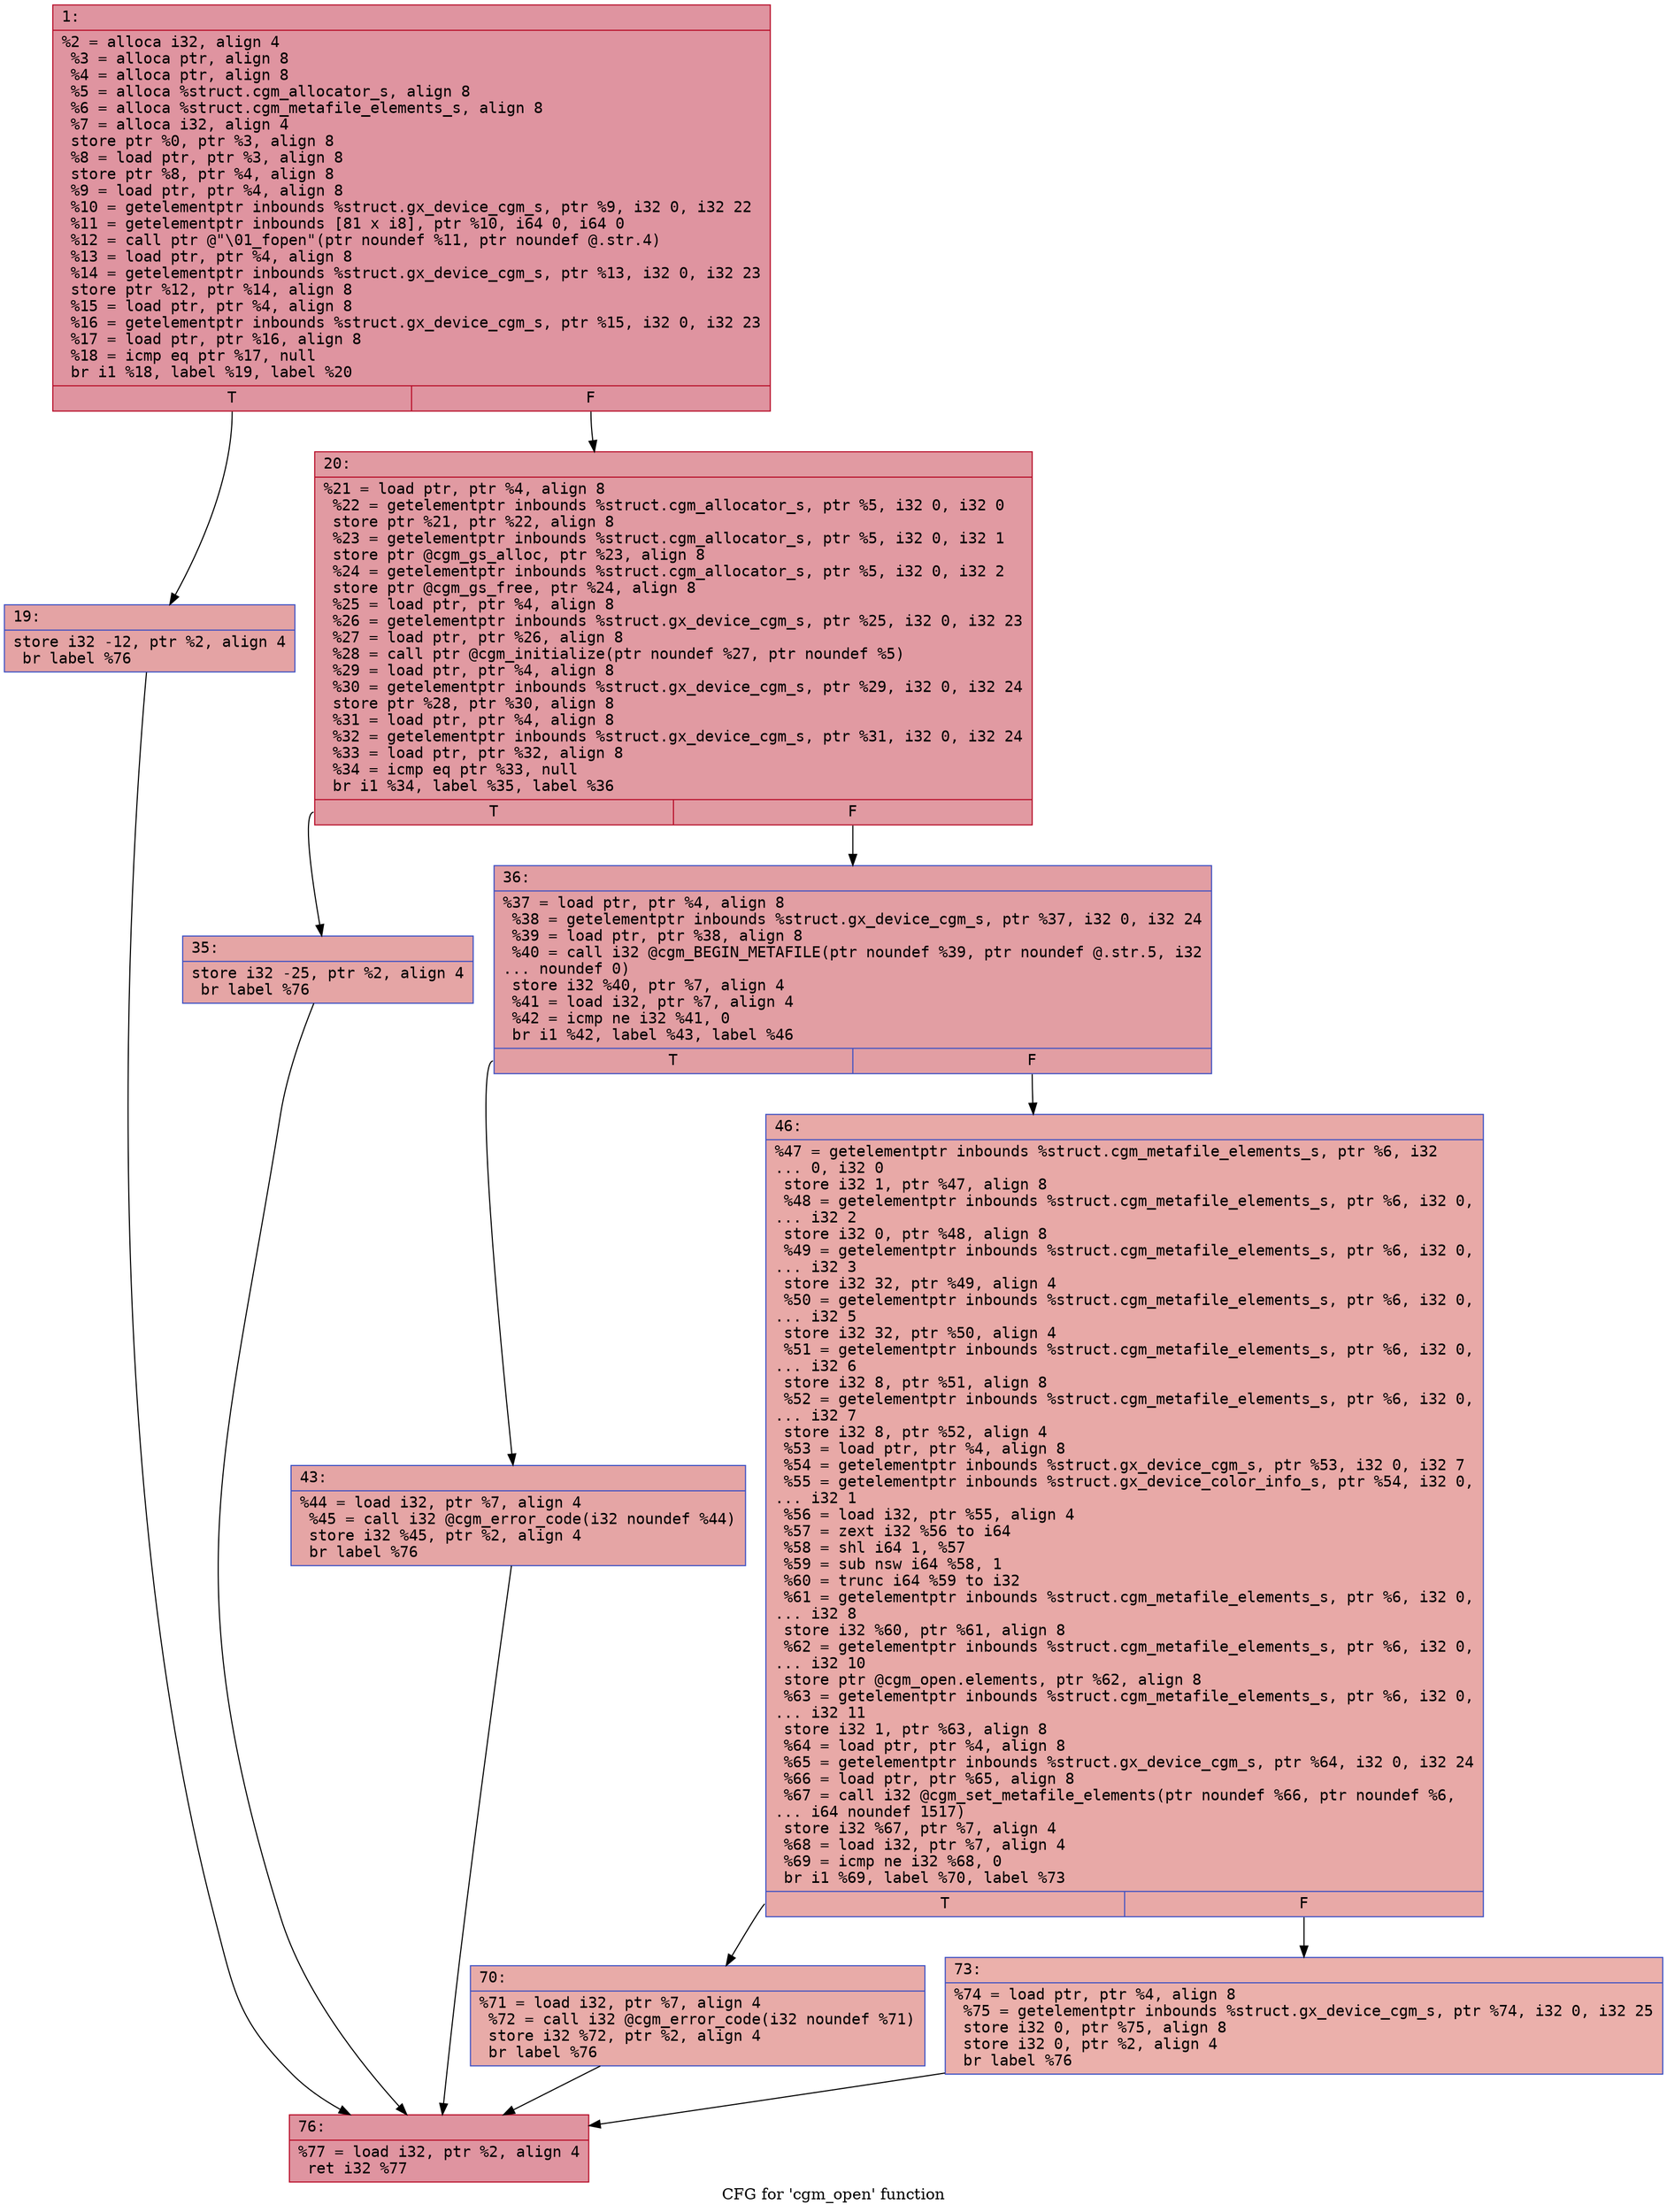 digraph "CFG for 'cgm_open' function" {
	label="CFG for 'cgm_open' function";

	Node0x6000016963a0 [shape=record,color="#b70d28ff", style=filled, fillcolor="#b70d2870" fontname="Courier",label="{1:\l|  %2 = alloca i32, align 4\l  %3 = alloca ptr, align 8\l  %4 = alloca ptr, align 8\l  %5 = alloca %struct.cgm_allocator_s, align 8\l  %6 = alloca %struct.cgm_metafile_elements_s, align 8\l  %7 = alloca i32, align 4\l  store ptr %0, ptr %3, align 8\l  %8 = load ptr, ptr %3, align 8\l  store ptr %8, ptr %4, align 8\l  %9 = load ptr, ptr %4, align 8\l  %10 = getelementptr inbounds %struct.gx_device_cgm_s, ptr %9, i32 0, i32 22\l  %11 = getelementptr inbounds [81 x i8], ptr %10, i64 0, i64 0\l  %12 = call ptr @\"\\01_fopen\"(ptr noundef %11, ptr noundef @.str.4)\l  %13 = load ptr, ptr %4, align 8\l  %14 = getelementptr inbounds %struct.gx_device_cgm_s, ptr %13, i32 0, i32 23\l  store ptr %12, ptr %14, align 8\l  %15 = load ptr, ptr %4, align 8\l  %16 = getelementptr inbounds %struct.gx_device_cgm_s, ptr %15, i32 0, i32 23\l  %17 = load ptr, ptr %16, align 8\l  %18 = icmp eq ptr %17, null\l  br i1 %18, label %19, label %20\l|{<s0>T|<s1>F}}"];
	Node0x6000016963a0:s0 -> Node0x6000016963f0[tooltip="1 -> 19\nProbability 37.50%" ];
	Node0x6000016963a0:s1 -> Node0x600001696440[tooltip="1 -> 20\nProbability 62.50%" ];
	Node0x6000016963f0 [shape=record,color="#3d50c3ff", style=filled, fillcolor="#c32e3170" fontname="Courier",label="{19:\l|  store i32 -12, ptr %2, align 4\l  br label %76\l}"];
	Node0x6000016963f0 -> Node0x600001696670[tooltip="19 -> 76\nProbability 100.00%" ];
	Node0x600001696440 [shape=record,color="#b70d28ff", style=filled, fillcolor="#bb1b2c70" fontname="Courier",label="{20:\l|  %21 = load ptr, ptr %4, align 8\l  %22 = getelementptr inbounds %struct.cgm_allocator_s, ptr %5, i32 0, i32 0\l  store ptr %21, ptr %22, align 8\l  %23 = getelementptr inbounds %struct.cgm_allocator_s, ptr %5, i32 0, i32 1\l  store ptr @cgm_gs_alloc, ptr %23, align 8\l  %24 = getelementptr inbounds %struct.cgm_allocator_s, ptr %5, i32 0, i32 2\l  store ptr @cgm_gs_free, ptr %24, align 8\l  %25 = load ptr, ptr %4, align 8\l  %26 = getelementptr inbounds %struct.gx_device_cgm_s, ptr %25, i32 0, i32 23\l  %27 = load ptr, ptr %26, align 8\l  %28 = call ptr @cgm_initialize(ptr noundef %27, ptr noundef %5)\l  %29 = load ptr, ptr %4, align 8\l  %30 = getelementptr inbounds %struct.gx_device_cgm_s, ptr %29, i32 0, i32 24\l  store ptr %28, ptr %30, align 8\l  %31 = load ptr, ptr %4, align 8\l  %32 = getelementptr inbounds %struct.gx_device_cgm_s, ptr %31, i32 0, i32 24\l  %33 = load ptr, ptr %32, align 8\l  %34 = icmp eq ptr %33, null\l  br i1 %34, label %35, label %36\l|{<s0>T|<s1>F}}"];
	Node0x600001696440:s0 -> Node0x600001696490[tooltip="20 -> 35\nProbability 37.50%" ];
	Node0x600001696440:s1 -> Node0x6000016964e0[tooltip="20 -> 36\nProbability 62.50%" ];
	Node0x600001696490 [shape=record,color="#3d50c3ff", style=filled, fillcolor="#c5333470" fontname="Courier",label="{35:\l|  store i32 -25, ptr %2, align 4\l  br label %76\l}"];
	Node0x600001696490 -> Node0x600001696670[tooltip="35 -> 76\nProbability 100.00%" ];
	Node0x6000016964e0 [shape=record,color="#3d50c3ff", style=filled, fillcolor="#be242e70" fontname="Courier",label="{36:\l|  %37 = load ptr, ptr %4, align 8\l  %38 = getelementptr inbounds %struct.gx_device_cgm_s, ptr %37, i32 0, i32 24\l  %39 = load ptr, ptr %38, align 8\l  %40 = call i32 @cgm_BEGIN_METAFILE(ptr noundef %39, ptr noundef @.str.5, i32\l... noundef 0)\l  store i32 %40, ptr %7, align 4\l  %41 = load i32, ptr %7, align 4\l  %42 = icmp ne i32 %41, 0\l  br i1 %42, label %43, label %46\l|{<s0>T|<s1>F}}"];
	Node0x6000016964e0:s0 -> Node0x600001696530[tooltip="36 -> 43\nProbability 62.50%" ];
	Node0x6000016964e0:s1 -> Node0x600001696580[tooltip="36 -> 46\nProbability 37.50%" ];
	Node0x600001696530 [shape=record,color="#3d50c3ff", style=filled, fillcolor="#c5333470" fontname="Courier",label="{43:\l|  %44 = load i32, ptr %7, align 4\l  %45 = call i32 @cgm_error_code(i32 noundef %44)\l  store i32 %45, ptr %2, align 4\l  br label %76\l}"];
	Node0x600001696530 -> Node0x600001696670[tooltip="43 -> 76\nProbability 100.00%" ];
	Node0x600001696580 [shape=record,color="#3d50c3ff", style=filled, fillcolor="#ca3b3770" fontname="Courier",label="{46:\l|  %47 = getelementptr inbounds %struct.cgm_metafile_elements_s, ptr %6, i32\l... 0, i32 0\l  store i32 1, ptr %47, align 8\l  %48 = getelementptr inbounds %struct.cgm_metafile_elements_s, ptr %6, i32 0,\l... i32 2\l  store i32 0, ptr %48, align 8\l  %49 = getelementptr inbounds %struct.cgm_metafile_elements_s, ptr %6, i32 0,\l... i32 3\l  store i32 32, ptr %49, align 4\l  %50 = getelementptr inbounds %struct.cgm_metafile_elements_s, ptr %6, i32 0,\l... i32 5\l  store i32 32, ptr %50, align 4\l  %51 = getelementptr inbounds %struct.cgm_metafile_elements_s, ptr %6, i32 0,\l... i32 6\l  store i32 8, ptr %51, align 8\l  %52 = getelementptr inbounds %struct.cgm_metafile_elements_s, ptr %6, i32 0,\l... i32 7\l  store i32 8, ptr %52, align 4\l  %53 = load ptr, ptr %4, align 8\l  %54 = getelementptr inbounds %struct.gx_device_cgm_s, ptr %53, i32 0, i32 7\l  %55 = getelementptr inbounds %struct.gx_device_color_info_s, ptr %54, i32 0,\l... i32 1\l  %56 = load i32, ptr %55, align 4\l  %57 = zext i32 %56 to i64\l  %58 = shl i64 1, %57\l  %59 = sub nsw i64 %58, 1\l  %60 = trunc i64 %59 to i32\l  %61 = getelementptr inbounds %struct.cgm_metafile_elements_s, ptr %6, i32 0,\l... i32 8\l  store i32 %60, ptr %61, align 8\l  %62 = getelementptr inbounds %struct.cgm_metafile_elements_s, ptr %6, i32 0,\l... i32 10\l  store ptr @cgm_open.elements, ptr %62, align 8\l  %63 = getelementptr inbounds %struct.cgm_metafile_elements_s, ptr %6, i32 0,\l... i32 11\l  store i32 1, ptr %63, align 8\l  %64 = load ptr, ptr %4, align 8\l  %65 = getelementptr inbounds %struct.gx_device_cgm_s, ptr %64, i32 0, i32 24\l  %66 = load ptr, ptr %65, align 8\l  %67 = call i32 @cgm_set_metafile_elements(ptr noundef %66, ptr noundef %6,\l... i64 noundef 1517)\l  store i32 %67, ptr %7, align 4\l  %68 = load i32, ptr %7, align 4\l  %69 = icmp ne i32 %68, 0\l  br i1 %69, label %70, label %73\l|{<s0>T|<s1>F}}"];
	Node0x600001696580:s0 -> Node0x6000016965d0[tooltip="46 -> 70\nProbability 62.50%" ];
	Node0x600001696580:s1 -> Node0x600001696620[tooltip="46 -> 73\nProbability 37.50%" ];
	Node0x6000016965d0 [shape=record,color="#3d50c3ff", style=filled, fillcolor="#cc403a70" fontname="Courier",label="{70:\l|  %71 = load i32, ptr %7, align 4\l  %72 = call i32 @cgm_error_code(i32 noundef %71)\l  store i32 %72, ptr %2, align 4\l  br label %76\l}"];
	Node0x6000016965d0 -> Node0x600001696670[tooltip="70 -> 76\nProbability 100.00%" ];
	Node0x600001696620 [shape=record,color="#3d50c3ff", style=filled, fillcolor="#d24b4070" fontname="Courier",label="{73:\l|  %74 = load ptr, ptr %4, align 8\l  %75 = getelementptr inbounds %struct.gx_device_cgm_s, ptr %74, i32 0, i32 25\l  store i32 0, ptr %75, align 8\l  store i32 0, ptr %2, align 4\l  br label %76\l}"];
	Node0x600001696620 -> Node0x600001696670[tooltip="73 -> 76\nProbability 100.00%" ];
	Node0x600001696670 [shape=record,color="#b70d28ff", style=filled, fillcolor="#b70d2870" fontname="Courier",label="{76:\l|  %77 = load i32, ptr %2, align 4\l  ret i32 %77\l}"];
}
